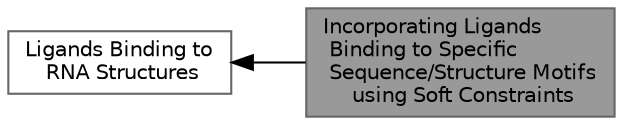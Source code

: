 digraph "Incorporating Ligands Binding to Specific Sequence/Structure Motifs using Soft Constraints"
{
 // INTERACTIVE_SVG=YES
 // LATEX_PDF_SIZE
  bgcolor="transparent";
  edge [fontname=Helvetica,fontsize=10,labelfontname=Helvetica,labelfontsize=10];
  node [fontname=Helvetica,fontsize=10,shape=box,height=0.2,width=0.4];
  rankdir=LR;
  Node1 [label="Incorporating Ligands\l Binding to Specific\l Sequence/Structure Motifs\l using Soft Constraints",height=0.2,width=0.4,color="gray40", fillcolor="grey60", style="filled", fontcolor="black",tooltip="Ligand binding to specific hairpin/interior loop like motifs using the Soft Constraints feature."];
  Node2 [label="Ligands Binding to\l RNA Structures",height=0.2,width=0.4,color="grey40", fillcolor="white", style="filled",URL="$group__ligand__binding.html",tooltip="Simple Extensions to Model Ligand Binding to RNA Structures."];
  Node2->Node1 [shape=plaintext, dir="back", style="solid"];
}
